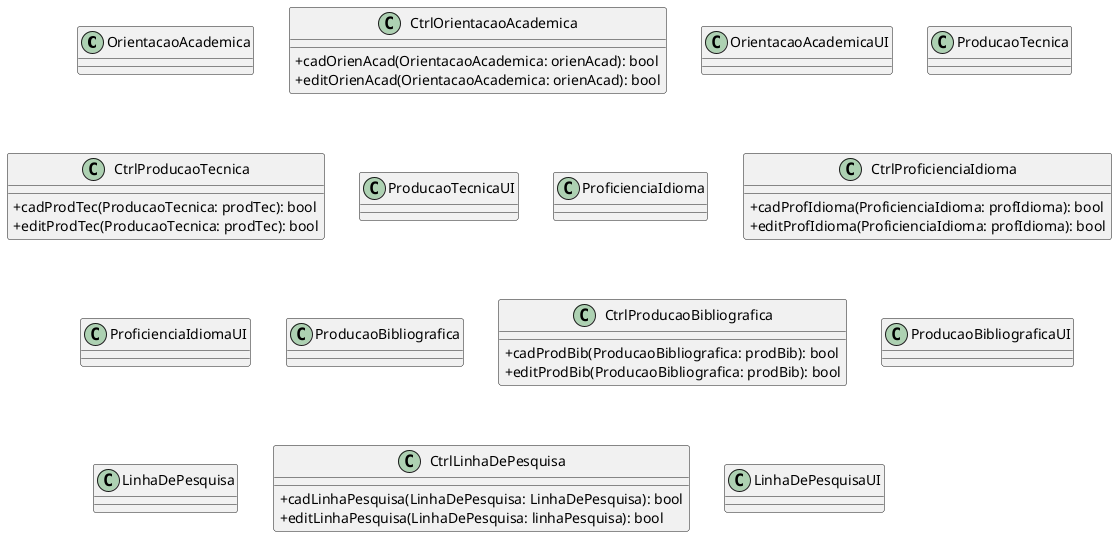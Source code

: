 @startuml "metodos2"
skinparam classAttributeIconSize 0
class "OrientacaoAcademica" {
}
class "CtrlOrientacaoAcademica" {
	+cadOrienAcad(OrientacaoAcademica: orienAcad): bool
	+editOrienAcad(OrientacaoAcademica: orienAcad): bool
}
class "OrientacaoAcademicaUI" {
}
class "ProducaoTecnica" {
}
class "CtrlProducaoTecnica" {
	+cadProdTec(ProducaoTecnica: prodTec): bool
	+editProdTec(ProducaoTecnica: prodTec): bool
}
class "ProducaoTecnicaUI" {
}
class "ProficienciaIdioma" {
}
class "CtrlProficienciaIdioma" {
	+cadProfIdioma(ProficienciaIdioma: profIdioma): bool
	+editProfIdioma(ProficienciaIdioma: profIdioma): bool
}
class "ProficienciaIdiomaUI" {
}
class "ProducaoBibliografica" {
}
class "CtrlProducaoBibliografica" {
	+cadProdBib(ProducaoBibliografica: prodBib): bool
	+editProdBib(ProducaoBibliografica: prodBib): bool
}
class "ProducaoBibliograficaUI" {
}
class "LinhaDePesquisa" {
}
class "CtrlLinhaDePesquisa" {
	+cadLinhaPesquisa(LinhaDePesquisa: LinhaDePesquisa): bool
	+editLinhaPesquisa(LinhaDePesquisa: linhaPesquisa): bool
}
class "LinhaDePesquisaUI" {
}
@enduml
